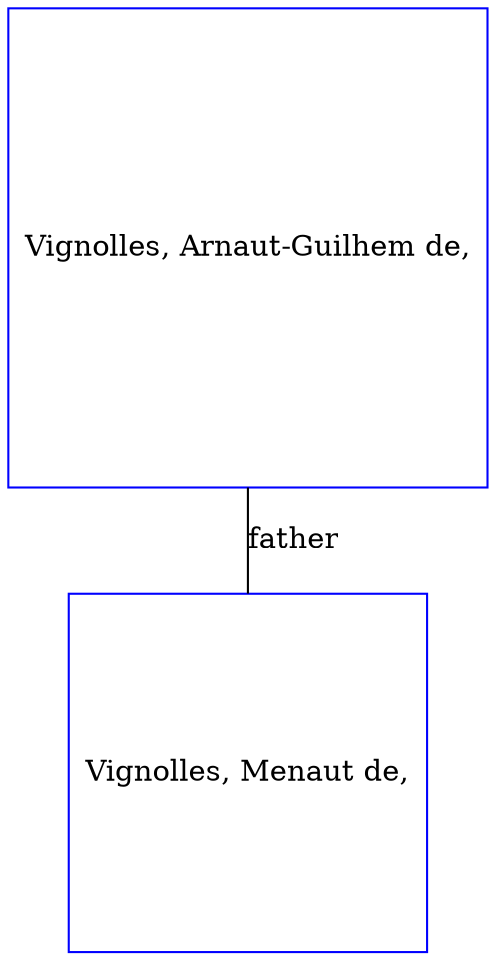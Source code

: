 digraph D {
    edge [dir=none];    node [shape=box];    "009192"   [label="Vignolles, Arnaut-Guilhem de,", shape=box, regular=1, color="blue"] ;
"009191"   [label="Vignolles, Menaut de,", shape=box, regular=1, color="blue"] ;
009192->009191 [label="father",arrowsize=0.0]; 
}